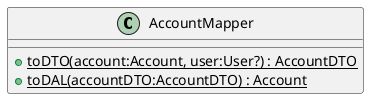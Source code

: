 @startuml
class AccountMapper {
    + {static} toDTO(account:Account, user:User?) : AccountDTO
    + {static} toDAL(accountDTO:AccountDTO) : Account
}
@enduml
